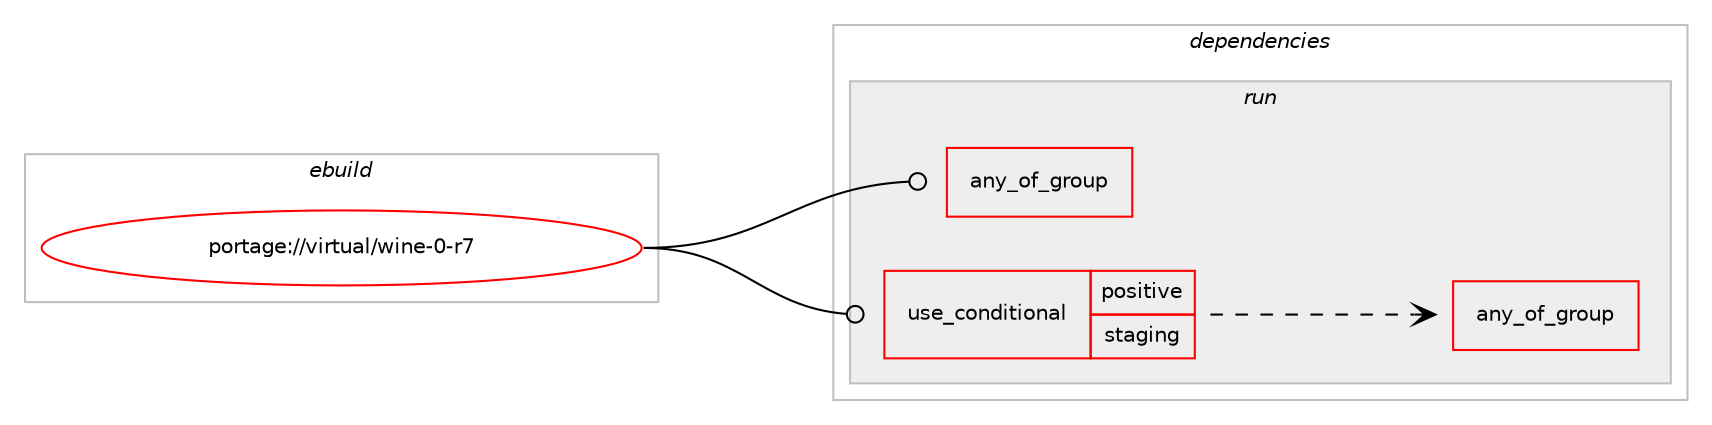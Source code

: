 digraph prolog {

# *************
# Graph options
# *************

newrank=true;
concentrate=true;
compound=true;
graph [rankdir=LR,fontname=Helvetica,fontsize=10,ranksep=1.5];#, ranksep=2.5, nodesep=0.2];
edge  [arrowhead=vee];
node  [fontname=Helvetica,fontsize=10];

# **********
# The ebuild
# **********

subgraph cluster_leftcol {
color=gray;
rank=same;
label=<<i>ebuild</i>>;
id [label="portage://virtual/wine-0-r7", color=red, width=4, href="../virtual/wine-0-r7.svg"];
}

# ****************
# The dependencies
# ****************

subgraph cluster_midcol {
color=gray;
label=<<i>dependencies</i>>;
subgraph cluster_compile {
fillcolor="#eeeeee";
style=filled;
label=<<i>compile</i>>;
}
subgraph cluster_compileandrun {
fillcolor="#eeeeee";
style=filled;
label=<<i>compile and run</i>>;
}
subgraph cluster_run {
fillcolor="#eeeeee";
style=filled;
label=<<i>run</i>>;
subgraph any56 {
dependency2099 [label=<<TABLE BORDER="0" CELLBORDER="1" CELLSPACING="0" CELLPADDING="4"><TR><TD CELLPADDING="10">any_of_group</TD></TR></TABLE>>, shape=none, color=red];# *** BEGIN UNKNOWN DEPENDENCY TYPE (TODO) ***
# dependency2099 -> package_dependency(portage://virtual/wine-0-r7,run,no,app-emulation,wine-vanilla,none,[,,],[],[use(equal(abi_x86_32),none),use(equal(abi_x86_64),none)])
# *** END UNKNOWN DEPENDENCY TYPE (TODO) ***

# *** BEGIN UNKNOWN DEPENDENCY TYPE (TODO) ***
# dependency2099 -> package_dependency(portage://virtual/wine-0-r7,run,no,app-emulation,wine-staging,none,[,,],[],[use(equal(abi_x86_32),none),use(equal(abi_x86_64),none)])
# *** END UNKNOWN DEPENDENCY TYPE (TODO) ***

}
id:e -> dependency2099:w [weight=20,style="solid",arrowhead="odot"];
subgraph cond543 {
dependency2100 [label=<<TABLE BORDER="0" CELLBORDER="1" CELLSPACING="0" CELLPADDING="4"><TR><TD ROWSPAN="3" CELLPADDING="10">use_conditional</TD></TR><TR><TD>positive</TD></TR><TR><TD>staging</TD></TR></TABLE>>, shape=none, color=red];
subgraph any57 {
dependency2101 [label=<<TABLE BORDER="0" CELLBORDER="1" CELLSPACING="0" CELLPADDING="4"><TR><TD CELLPADDING="10">any_of_group</TD></TR></TABLE>>, shape=none, color=red];# *** BEGIN UNKNOWN DEPENDENCY TYPE (TODO) ***
# dependency2101 -> package_dependency(portage://virtual/wine-0-r7,run,no,app-emulation,wine-staging,none,[,,],[],[use(enable(staging),none)])
# *** END UNKNOWN DEPENDENCY TYPE (TODO) ***

}
dependency2100:e -> dependency2101:w [weight=20,style="dashed",arrowhead="vee"];
}
id:e -> dependency2100:w [weight=20,style="solid",arrowhead="odot"];
# *** BEGIN UNKNOWN DEPENDENCY TYPE (TODO) ***
# id -> package_dependency(portage://virtual/wine-0-r7,run,weak,app-emulation,wine,none,[,,],[slot(0)],[])
# *** END UNKNOWN DEPENDENCY TYPE (TODO) ***

}
}

# **************
# The candidates
# **************

subgraph cluster_choices {
rank=same;
color=gray;
label=<<i>candidates</i>>;

}

}
